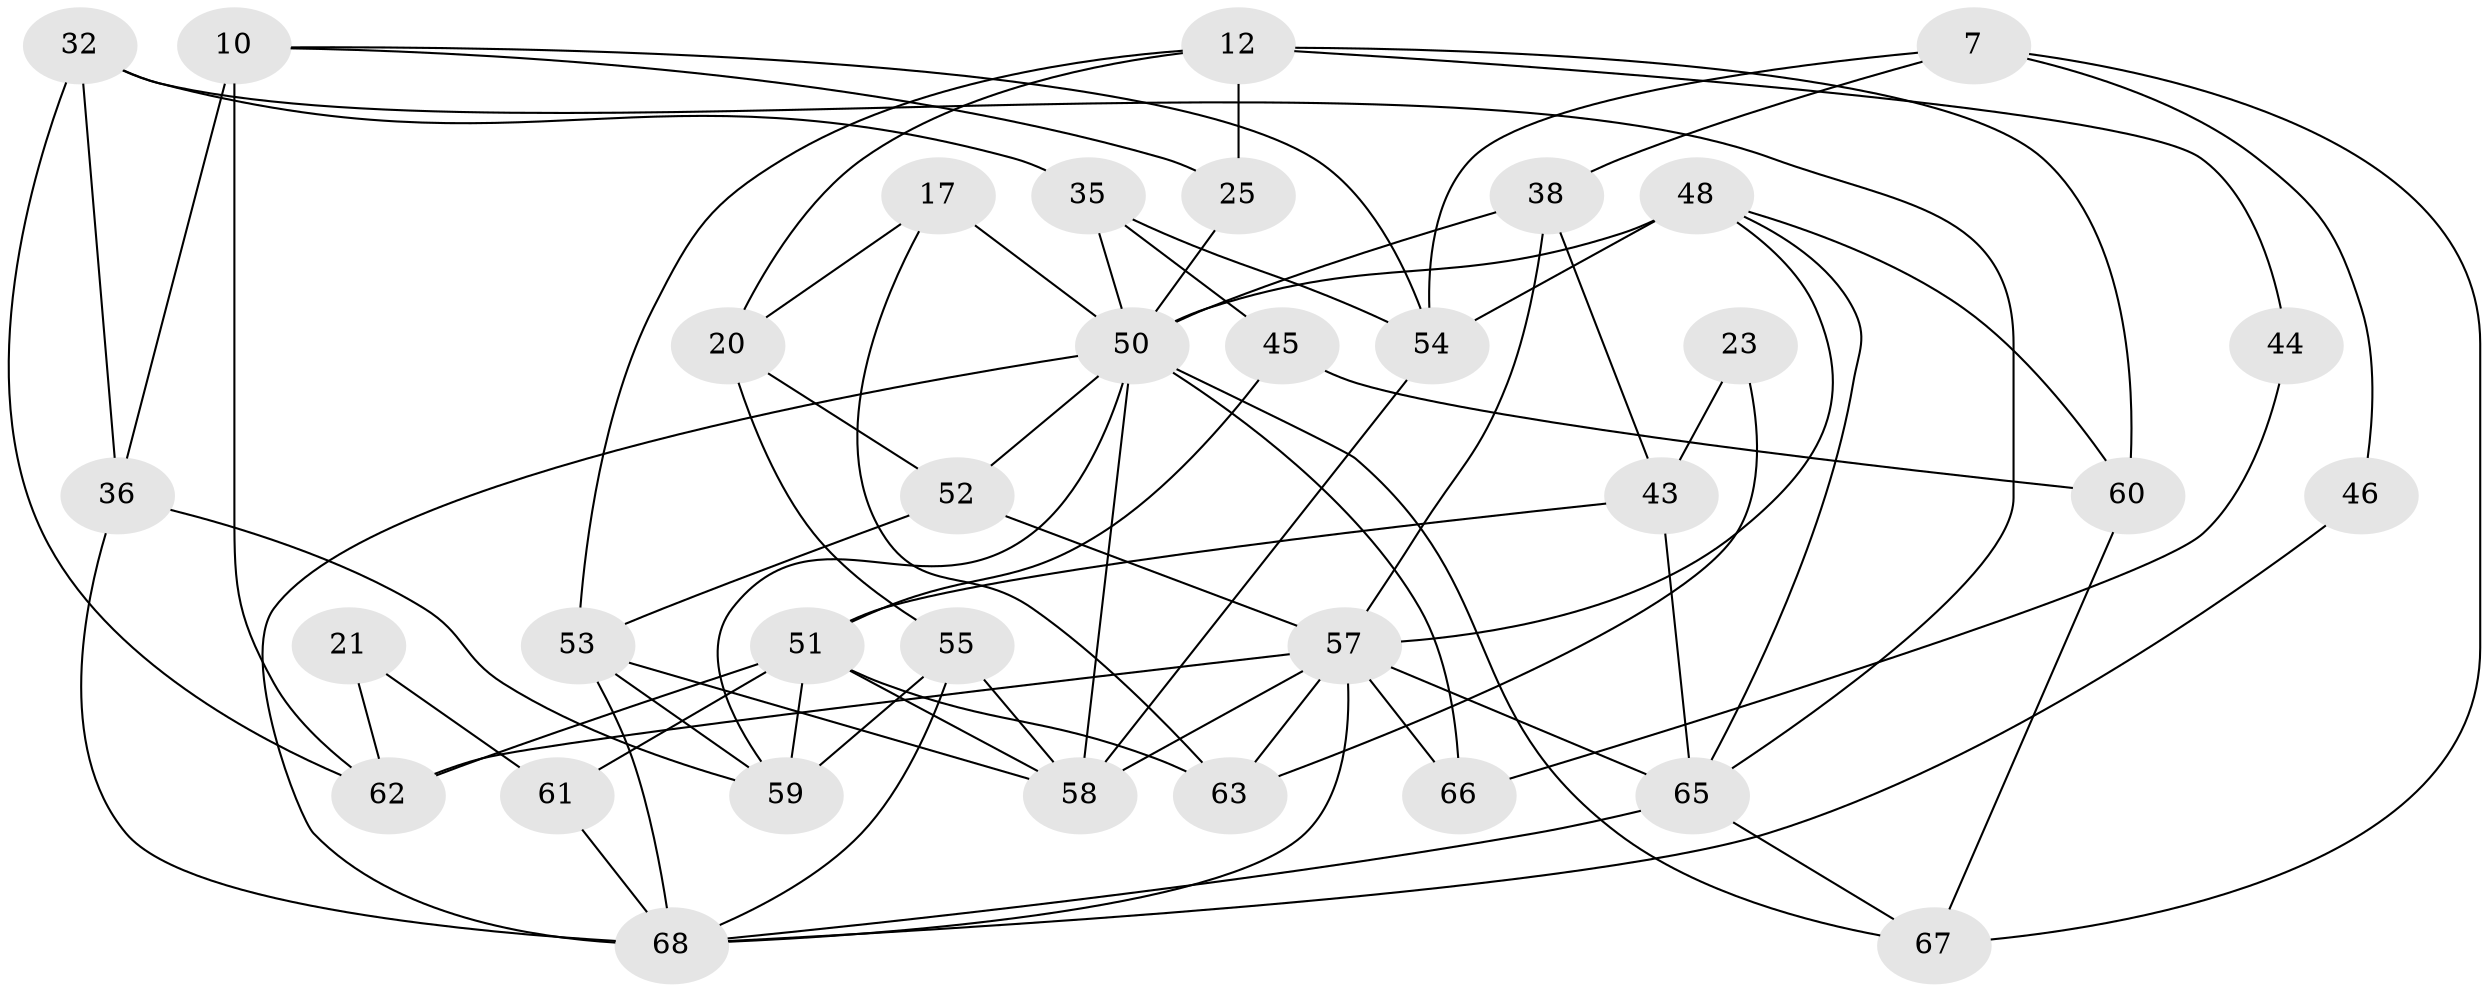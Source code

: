 // original degree distribution, {5: 0.17647058823529413, 7: 0.029411764705882353, 4: 0.38235294117647056, 2: 0.08823529411764706, 3: 0.2647058823529412, 6: 0.029411764705882353, 8: 0.029411764705882353}
// Generated by graph-tools (version 1.1) at 2025/50/03/09/25 04:50:47]
// undirected, 34 vertices, 76 edges
graph export_dot {
graph [start="1"]
  node [color=gray90,style=filled];
  7;
  10 [super="+6"];
  12;
  17;
  20;
  21;
  23;
  25;
  32;
  35;
  36;
  38 [super="+22"];
  43;
  44;
  45;
  46;
  48 [super="+30"];
  50 [super="+9+47+41+18"];
  51 [super="+14+29"];
  52;
  53 [super="+33"];
  54 [super="+11"];
  55;
  57 [super="+8+49"];
  58 [super="+56+42"];
  59 [super="+34"];
  60 [super="+28"];
  61;
  62 [super="+24+37"];
  63;
  65 [super="+26"];
  66;
  67;
  68 [super="+1+64"];
  7 -- 54;
  7 -- 67;
  7 -- 38;
  7 -- 46;
  10 -- 54 [weight=2];
  10 -- 36 [weight=2];
  10 -- 25;
  10 -- 62 [weight=2];
  12 -- 25;
  12 -- 60;
  12 -- 20;
  12 -- 44;
  12 -- 53;
  17 -- 20;
  17 -- 63;
  17 -- 50 [weight=3];
  20 -- 55;
  20 -- 52;
  21 -- 61;
  21 -- 62;
  23 -- 43;
  23 -- 63;
  25 -- 50;
  32 -- 36;
  32 -- 35;
  32 -- 62;
  32 -- 65;
  35 -- 45;
  35 -- 54;
  35 -- 50;
  36 -- 68 [weight=2];
  36 -- 59;
  38 -- 57 [weight=2];
  38 -- 50 [weight=3];
  38 -- 43;
  43 -- 65;
  43 -- 51 [weight=2];
  44 -- 66;
  45 -- 51;
  45 -- 60 [weight=2];
  46 -- 68;
  48 -- 50 [weight=2];
  48 -- 54 [weight=2];
  48 -- 65;
  48 -- 60;
  48 -- 57;
  50 -- 66;
  50 -- 58 [weight=6];
  50 -- 68 [weight=2];
  50 -- 67;
  50 -- 59;
  50 -- 52;
  51 -- 61;
  51 -- 58;
  51 -- 63;
  51 -- 62;
  51 -- 59;
  52 -- 53;
  52 -- 57;
  53 -- 58;
  53 -- 68;
  53 -- 59;
  54 -- 58;
  55 -- 59;
  55 -- 68;
  55 -- 58;
  57 -- 58 [weight=2];
  57 -- 68 [weight=3];
  57 -- 66;
  57 -- 63;
  57 -- 62 [weight=3];
  57 -- 65;
  60 -- 67;
  61 -- 68 [weight=2];
  65 -- 67;
  65 -- 68;
}
